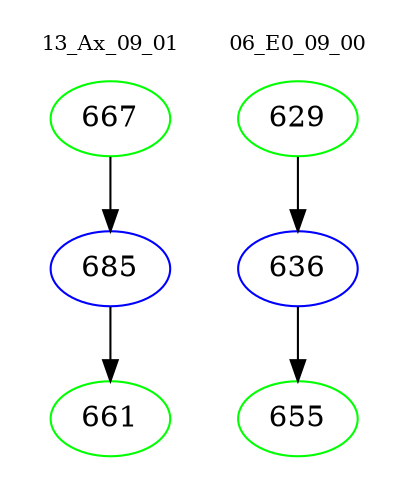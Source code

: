 digraph{
subgraph cluster_0 {
color = white
label = "13_Ax_09_01";
fontsize=10;
T0_667 [label="667", color="green"]
T0_667 -> T0_685 [color="black"]
T0_685 [label="685", color="blue"]
T0_685 -> T0_661 [color="black"]
T0_661 [label="661", color="green"]
}
subgraph cluster_1 {
color = white
label = "06_E0_09_00";
fontsize=10;
T1_629 [label="629", color="green"]
T1_629 -> T1_636 [color="black"]
T1_636 [label="636", color="blue"]
T1_636 -> T1_655 [color="black"]
T1_655 [label="655", color="green"]
}
}
